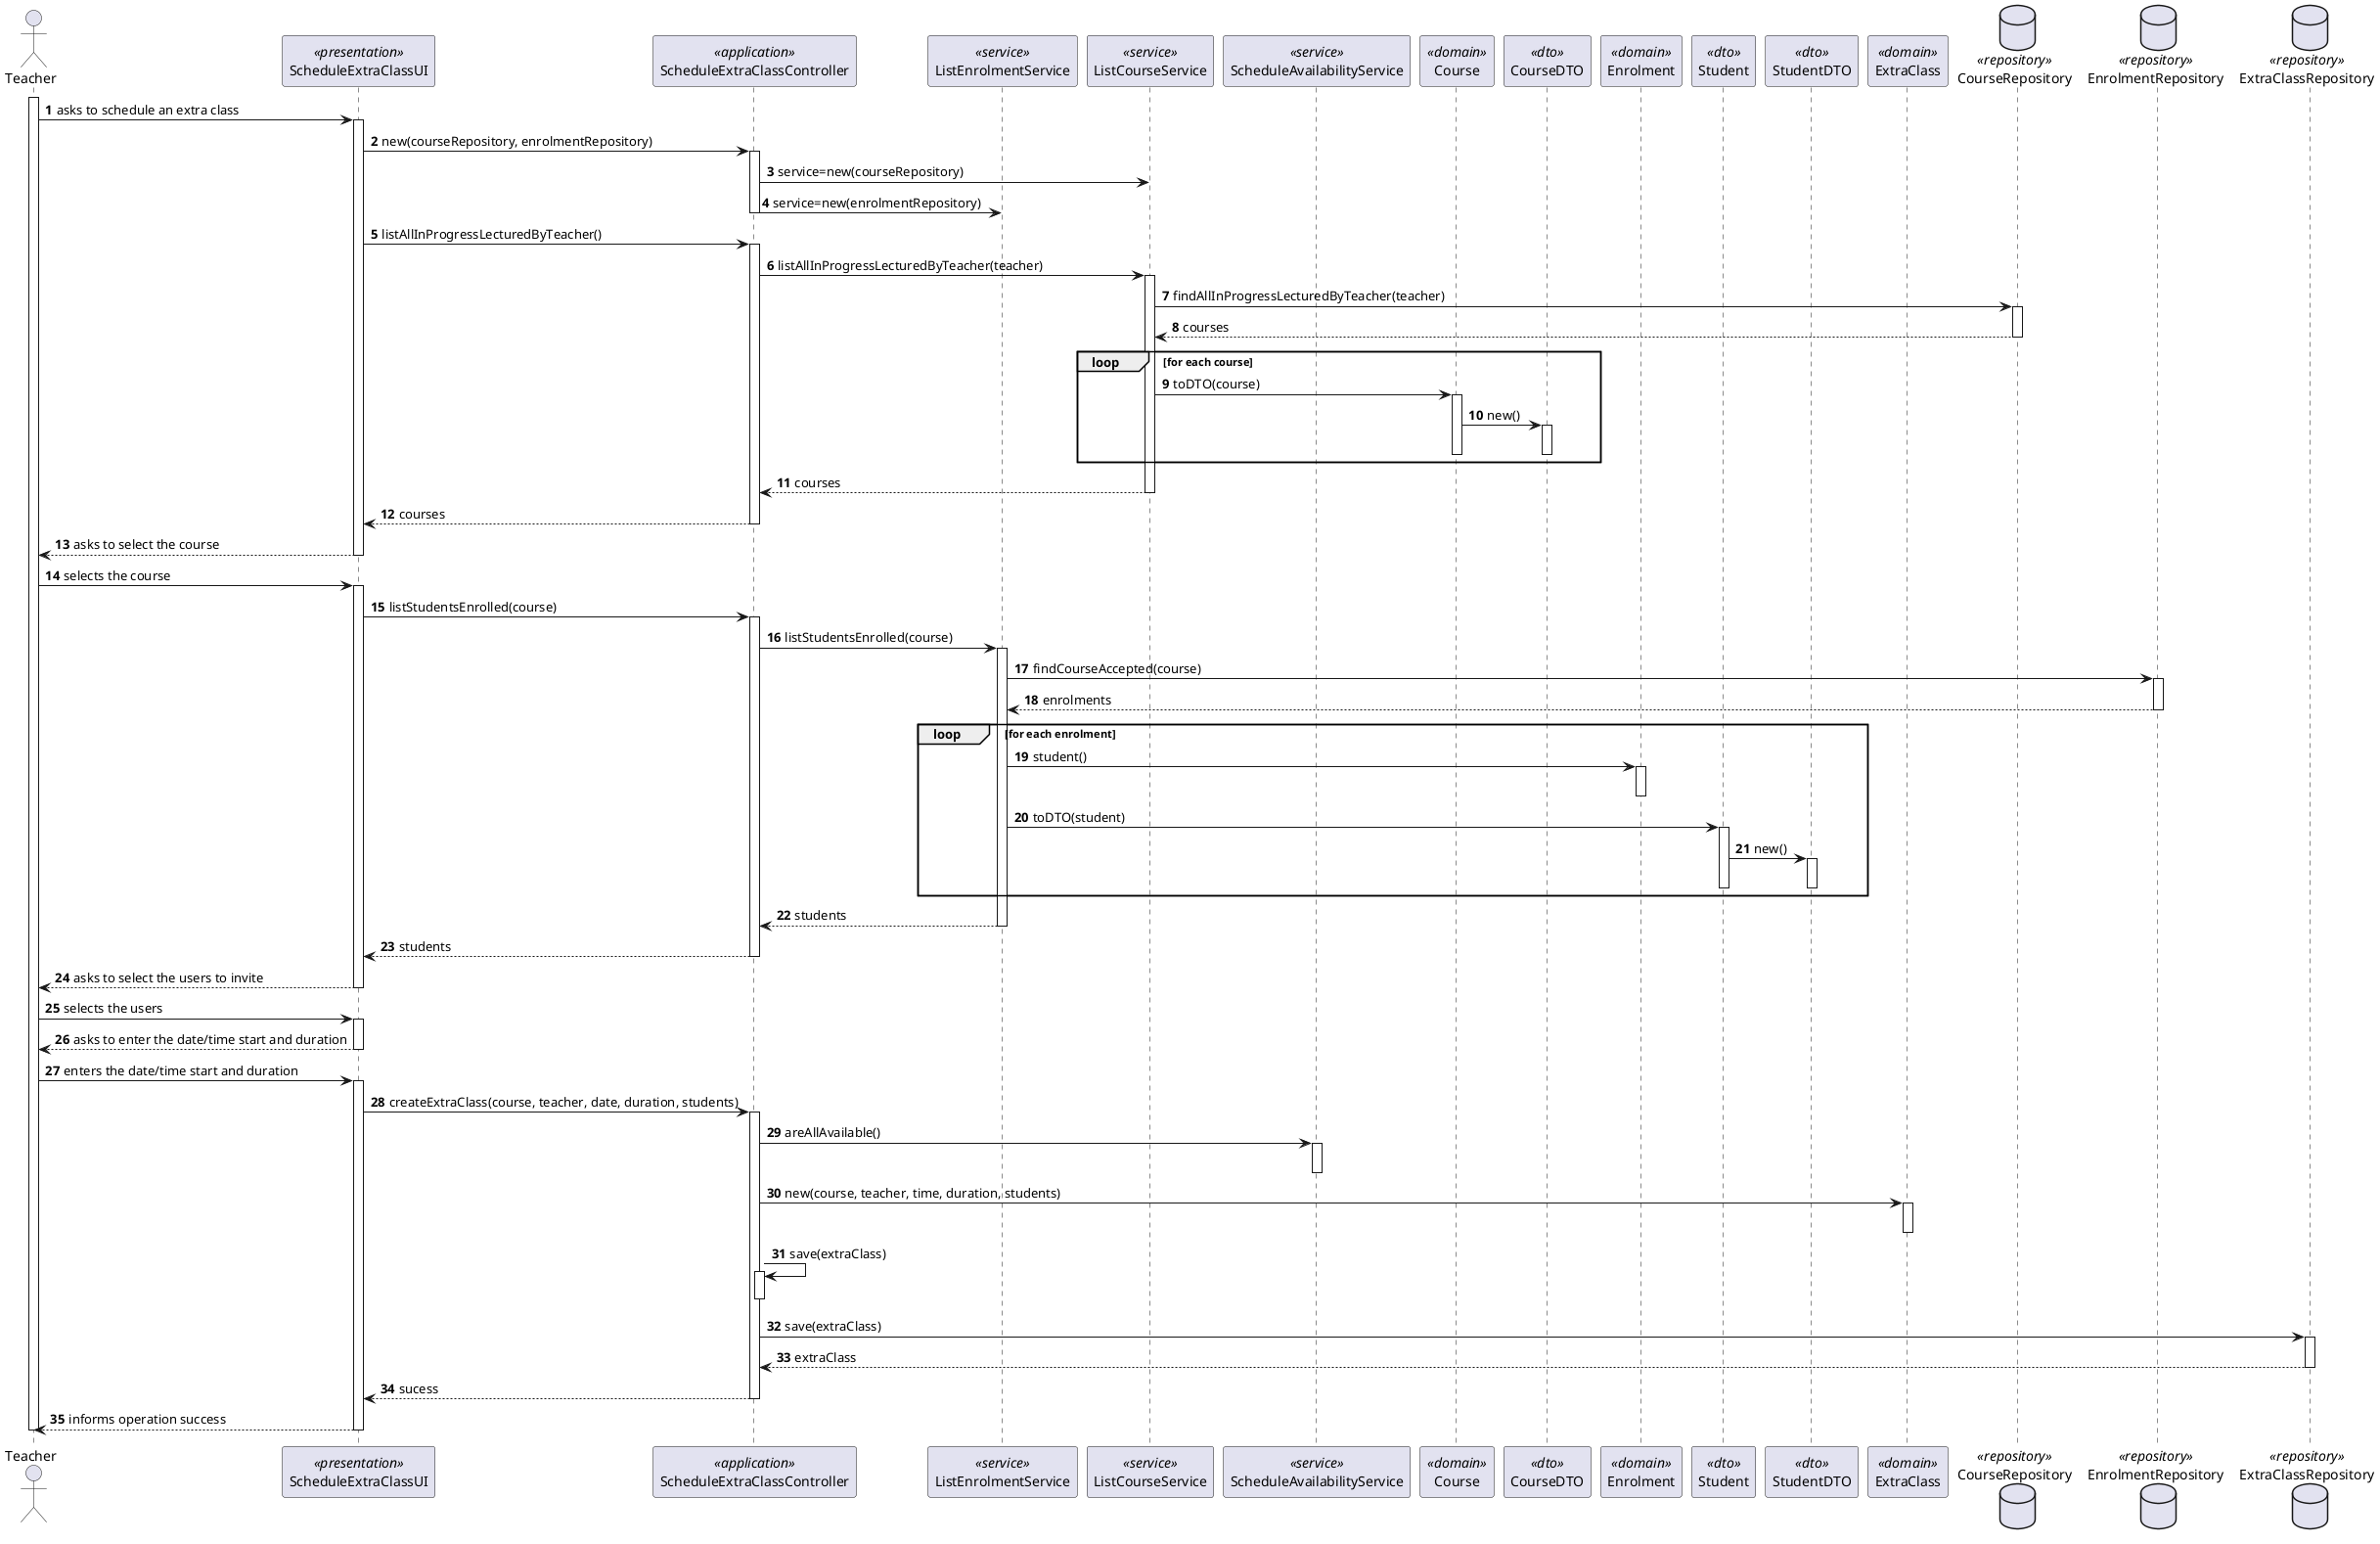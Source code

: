 @startuml US1011_SD
autonumber

actor "Teacher" as T
participant "ScheduleExtraClassUI" as UI <<presentation>>
participant "ScheduleExtraClassController" as CTRL <<application>>
participant "ListEnrolmentService" as ESRV <<service>>
participant "ListCourseService" as CSRV <<service>>
participant "ScheduleAvailabilityService" as SSRV <<service>>
participant "Course" as C <<domain>>
participant "CourseDTO" as CDTO <<dto>>
participant "Enrolment" as E <<domain>>
participant "Student" as S <<dto>>
participant "StudentDTO" as SDTO <<dto>>
participant "ExtraClass" as EX <<domain>>


database CourseRepository as CREP <<repository>>
database EnrolmentRepository as EREP <<repository>>
database ExtraClassRepository as EXREP <<repository>>

activate T

T -> UI : asks to schedule an extra class
activate UI

UI -> CTRL : new(courseRepository, enrolmentRepository)
activate CTRL
CTRL -> CSRV : service=new(courseRepository)
CTRL -> ESRV : service=new(enrolmentRepository)
deactivate CTRL

UI -> CTRL : listAllInProgressLecturedByTeacher()
activate CTRL
CTRL -> CSRV : listAllInProgressLecturedByTeacher(teacher)
activate CSRV
CSRV -> CREP : findAllInProgressLecturedByTeacher(teacher)
activate CREP
CREP --> CSRV : courses
deactivate CREP

loop for each course
  CSRV -> C : toDTO(course)
  activate C
  C -> CDTO : new()
  activate CDTO
  deactivate CDTO
  deactivate C
end loop

CSRV --> CTRL : courses
deactivate CSRV
CTRL --> UI : courses
deactivate CTRL

UI --> T : asks to select the course
deactivate UI

T -> UI : selects the course
activate UI

UI -> CTRL : listStudentsEnrolled(course)
activate CTRL
CTRL -> ESRV : listStudentsEnrolled(course)
activate ESRV
ESRV -> EREP : findCourseAccepted(course)
activate EREP
EREP --> ESRV : enrolments
deactivate EREP

loop for each enrolment
  ESRV -> E : student()
  activate E
  deactivate E

  ESRV -> S : toDTO(student)
  activate S
  S -> SDTO : new()
  activate SDTO
  deactivate S
  deactivate SDTO
  deactivate E
end loop

ESRV --> CTRL : students
deactivate ESRV
CTRL --> UI : students
deactivate CTRL

UI --> T : asks to select the users to invite
deactivate UI

T -> UI : selects the users
activate UI
UI--> T : asks to enter the date/time start and duration
deactivate UI

T -> UI : enters the date/time start and duration
activate UI
UI -> CTRL : createExtraClass(course, teacher, date, duration, students)
activate CTRL
CTRL -> SSRV : areAllAvailable()
activate SSRV
deactivate SSRV
CTRL -> EX : new(course, teacher, time, duration, students)
activate EX
deactivate EX
CTRL -> CTRL : save(extraClass)
activate CTRL
deactivate CTRL
CTRL -> EXREP : save(extraClass)
activate EXREP
EXREP --> CTRL : extraClass
deactivate EXREP
CTRL --> UI : sucess
deactivate CTRL
UI--> T : informs operation success
deactivate UI

deactivate T

@enduml

